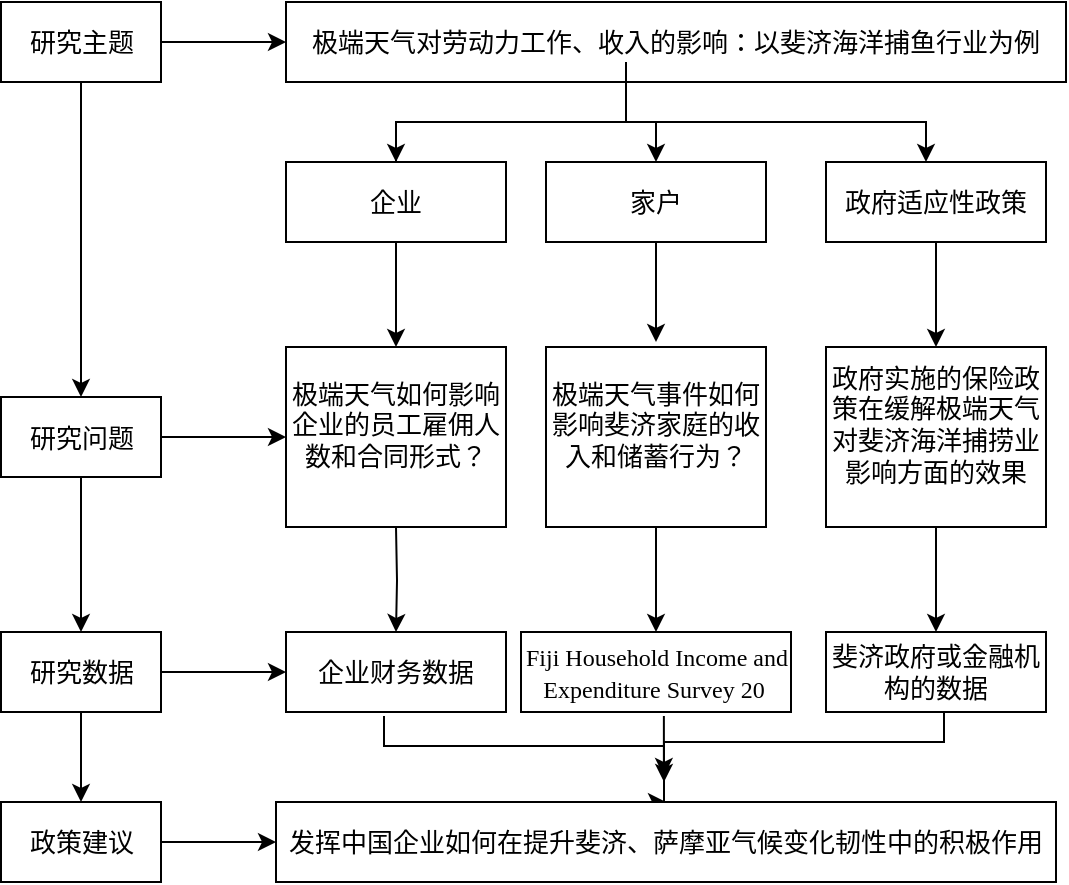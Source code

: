 <mxfile version="24.7.4">
  <diagram name="第 1 页" id="TJlREFRVbjQbi90u0qth">
    <mxGraphModel dx="794" dy="420" grid="1" gridSize="10" guides="1" tooltips="1" connect="1" arrows="1" fold="1" page="1" pageScale="1" pageWidth="827" pageHeight="1169" math="0" shadow="0">
      <root>
        <mxCell id="0" />
        <mxCell id="1" parent="0" />
        <mxCell id="6NIygA2UcwXDgmvHAig5-2" value="&lt;div&gt;极端天气对劳动力工作、收入的影响：以斐济海洋捕鱼行业为例&lt;/div&gt;" style="rounded=0;whiteSpace=wrap;html=1;fontFamily=宋体;fontSize=13;" parent="1" vertex="1">
          <mxGeometry x="380" y="40" width="390" height="40" as="geometry" />
        </mxCell>
        <mxCell id="39m7SFtXW_pnDy7DZffh-7" value="" style="edgeStyle=orthogonalEdgeStyle;rounded=0;orthogonalLoop=1;jettySize=auto;html=1;" edge="1" parent="1" source="6NIygA2UcwXDgmvHAig5-5" target="6NIygA2UcwXDgmvHAig5-24">
          <mxGeometry relative="1" as="geometry" />
        </mxCell>
        <mxCell id="6NIygA2UcwXDgmvHAig5-5" value="政府适应性政策" style="rounded=0;whiteSpace=wrap;html=1;fontFamily=宋体;fontSize=13;" parent="1" vertex="1">
          <mxGeometry x="650" y="120" width="110" height="40" as="geometry" />
        </mxCell>
        <mxCell id="6NIygA2UcwXDgmvHAig5-58" style="edgeStyle=orthogonalEdgeStyle;rounded=0;orthogonalLoop=1;jettySize=auto;html=1;fontFamily=宋体;fontSize=13;" parent="1" source="6NIygA2UcwXDgmvHAig5-10" edge="1">
          <mxGeometry relative="1" as="geometry">
            <mxPoint x="435.0" y="130" as="targetPoint" />
          </mxGeometry>
        </mxCell>
        <mxCell id="39m7SFtXW_pnDy7DZffh-3" value="" style="edgeStyle=orthogonalEdgeStyle;rounded=0;orthogonalLoop=1;jettySize=auto;html=1;" edge="1" parent="1" source="6NIygA2UcwXDgmvHAig5-10">
          <mxGeometry relative="1" as="geometry">
            <mxPoint x="435" y="212.5" as="targetPoint" />
          </mxGeometry>
        </mxCell>
        <mxCell id="6NIygA2UcwXDgmvHAig5-10" value="企业" style="rounded=0;whiteSpace=wrap;html=1;fontFamily=宋体;fontSize=13;" parent="1" vertex="1">
          <mxGeometry x="380" y="120" width="110" height="40" as="geometry" />
        </mxCell>
        <mxCell id="6NIygA2UcwXDgmvHAig5-88" style="edgeStyle=orthogonalEdgeStyle;rounded=0;orthogonalLoop=1;jettySize=auto;html=1;exitX=0.5;exitY=1;exitDx=0;exitDy=0;fontFamily=宋体;fontSize=13;" parent="1" edge="1">
          <mxGeometry relative="1" as="geometry">
            <mxPoint x="709.0" y="395" as="sourcePoint" />
            <Array as="points">
              <mxPoint x="709" y="410" />
              <mxPoint x="569" y="410" />
            </Array>
            <mxPoint x="570" y="440" as="targetPoint" />
          </mxGeometry>
        </mxCell>
        <mxCell id="6NIygA2UcwXDgmvHAig5-86" style="edgeStyle=orthogonalEdgeStyle;rounded=0;orthogonalLoop=1;jettySize=auto;html=1;exitX=0.5;exitY=1;exitDx=0;exitDy=0;fontFamily=宋体;fontSize=13;" parent="1" edge="1">
          <mxGeometry relative="1" as="geometry">
            <mxPoint x="429.0" y="397" as="sourcePoint" />
            <Array as="points">
              <mxPoint x="429" y="412" />
              <mxPoint x="569" y="412" />
            </Array>
            <mxPoint x="569" y="430" as="targetPoint" />
          </mxGeometry>
        </mxCell>
        <mxCell id="6NIygA2UcwXDgmvHAig5-63" value="" style="edgeStyle=orthogonalEdgeStyle;rounded=0;orthogonalLoop=1;jettySize=auto;html=1;fontFamily=宋体;fontSize=13;" parent="1" target="6NIygA2UcwXDgmvHAig5-50" edge="1">
          <mxGeometry relative="1" as="geometry">
            <mxPoint x="435" y="302.5" as="sourcePoint" />
          </mxGeometry>
        </mxCell>
        <mxCell id="39m7SFtXW_pnDy7DZffh-5" value="" style="edgeStyle=orthogonalEdgeStyle;rounded=0;orthogonalLoop=1;jettySize=auto;html=1;" edge="1" parent="1" source="6NIygA2UcwXDgmvHAig5-19" target="6NIygA2UcwXDgmvHAig5-49">
          <mxGeometry relative="1" as="geometry" />
        </mxCell>
        <mxCell id="6NIygA2UcwXDgmvHAig5-19" value="极端天气事件如何影响斐济家庭的收入和储蓄行为？&lt;br&gt;&lt;p style=&quot;margin-top: 0cm; margin-right: 0cm; margin-left: 22pt; text-align: justify; line-height: 150%; font-size: 13px;&quot; class=&quot;MsoListParagraph&quot;&gt;&lt;span style=&quot;font-size: 13px;&quot; lang=&quot;EN-US&quot;&gt;&lt;/span&gt;&lt;/p&gt;" style="rounded=0;whiteSpace=wrap;html=1;fontFamily=宋体;fontSize=13;" parent="1" vertex="1">
          <mxGeometry x="510" y="212.5" width="110" height="90" as="geometry" />
        </mxCell>
        <mxCell id="39m7SFtXW_pnDy7DZffh-6" value="" style="edgeStyle=orthogonalEdgeStyle;rounded=0;orthogonalLoop=1;jettySize=auto;html=1;" edge="1" parent="1" source="6NIygA2UcwXDgmvHAig5-24" target="6NIygA2UcwXDgmvHAig5-48">
          <mxGeometry relative="1" as="geometry" />
        </mxCell>
        <mxCell id="6NIygA2UcwXDgmvHAig5-24" value="政府实施的保险政策在缓解极端天气对斐济海洋捕捞业影响方面的效果&lt;br style=&quot;font-size: 13px;&quot;&gt;&lt;p class=&quot;MsoListParagraph&quot; style=&quot;margin-top: 0cm; margin-right: 0cm; margin-left: 22pt; line-height: 150%; font-size: 13px;&quot;&gt;&lt;span lang=&quot;EN-US&quot; style=&quot;font-size: 13px;&quot;&gt;&lt;/span&gt;&lt;/p&gt;" style="rounded=0;whiteSpace=wrap;html=1;align=center;fontFamily=宋体;fontSize=13;" parent="1" vertex="1">
          <mxGeometry x="650" y="212.5" width="110" height="90" as="geometry" />
        </mxCell>
        <mxCell id="6NIygA2UcwXDgmvHAig5-25" style="edgeStyle=orthogonalEdgeStyle;rounded=0;orthogonalLoop=1;jettySize=auto;html=1;exitX=0.5;exitY=1;exitDx=0;exitDy=0;fontFamily=宋体;fontSize=13;" parent="1" source="6NIygA2UcwXDgmvHAig5-10" target="6NIygA2UcwXDgmvHAig5-10" edge="1">
          <mxGeometry relative="1" as="geometry" />
        </mxCell>
        <mxCell id="6NIygA2UcwXDgmvHAig5-81" value="" style="edgeStyle=orthogonalEdgeStyle;curved=1;rounded=0;orthogonalLoop=1;jettySize=auto;html=1;fontFamily=宋体;fontSize=13;" parent="1" edge="1">
          <mxGeometry relative="1" as="geometry">
            <mxPoint x="568.941" y="397" as="sourcePoint" />
            <mxPoint x="568.941" y="427" as="targetPoint" />
          </mxGeometry>
        </mxCell>
        <mxCell id="39m7SFtXW_pnDy7DZffh-2" value="" style="edgeStyle=orthogonalEdgeStyle;rounded=0;orthogonalLoop=1;jettySize=auto;html=1;" edge="1" parent="1" source="6NIygA2UcwXDgmvHAig5-11">
          <mxGeometry relative="1" as="geometry">
            <mxPoint x="565" y="210" as="targetPoint" />
          </mxGeometry>
        </mxCell>
        <mxCell id="6NIygA2UcwXDgmvHAig5-11" value="家户" style="rounded=0;whiteSpace=wrap;html=1;fontFamily=宋体;fontSize=13;" parent="1" vertex="1">
          <mxGeometry x="510" y="120" width="110" height="40" as="geometry" />
        </mxCell>
        <mxCell id="6NIygA2UcwXDgmvHAig5-32" value="研究主题" style="rounded=0;whiteSpace=wrap;html=1;fontFamily=宋体;fontSize=13;" parent="1" vertex="1">
          <mxGeometry x="237.5" y="40" width="80" height="40" as="geometry" />
        </mxCell>
        <mxCell id="6NIygA2UcwXDgmvHAig5-34" value="" style="endArrow=classic;html=1;rounded=0;exitX=1;exitY=0.5;exitDx=0;exitDy=0;entryX=0;entryY=0.5;entryDx=0;entryDy=0;fontFamily=宋体;fontSize=13;" parent="1" source="6NIygA2UcwXDgmvHAig5-32" target="6NIygA2UcwXDgmvHAig5-2" edge="1">
          <mxGeometry width="50" height="50" relative="1" as="geometry">
            <mxPoint x="600" y="230" as="sourcePoint" />
            <mxPoint x="650" y="180" as="targetPoint" />
          </mxGeometry>
        </mxCell>
        <mxCell id="6NIygA2UcwXDgmvHAig5-39" value="" style="edgeStyle=orthogonalEdgeStyle;rounded=0;orthogonalLoop=1;jettySize=auto;html=1;fontFamily=宋体;fontSize=13;" parent="1" source="6NIygA2UcwXDgmvHAig5-35" target="6NIygA2UcwXDgmvHAig5-36" edge="1">
          <mxGeometry relative="1" as="geometry" />
        </mxCell>
        <mxCell id="6NIygA2UcwXDgmvHAig5-62" value="" style="edgeStyle=orthogonalEdgeStyle;rounded=0;orthogonalLoop=1;jettySize=auto;html=1;fontFamily=宋体;fontSize=13;" parent="1" source="6NIygA2UcwXDgmvHAig5-35" edge="1">
          <mxGeometry relative="1" as="geometry">
            <mxPoint x="380" y="257.5" as="targetPoint" />
          </mxGeometry>
        </mxCell>
        <mxCell id="6NIygA2UcwXDgmvHAig5-35" value="研究问题" style="rounded=0;whiteSpace=wrap;html=1;fontFamily=宋体;fontSize=13;" parent="1" vertex="1">
          <mxGeometry x="237.5" y="237.5" width="80" height="40" as="geometry" />
        </mxCell>
        <mxCell id="6NIygA2UcwXDgmvHAig5-40" value="" style="edgeStyle=orthogonalEdgeStyle;rounded=0;orthogonalLoop=1;jettySize=auto;html=1;fontFamily=宋体;fontSize=13;" parent="1" source="6NIygA2UcwXDgmvHAig5-36" target="6NIygA2UcwXDgmvHAig5-37" edge="1">
          <mxGeometry relative="1" as="geometry" />
        </mxCell>
        <mxCell id="6NIygA2UcwXDgmvHAig5-76" value="" style="edgeStyle=orthogonalEdgeStyle;curved=1;rounded=0;orthogonalLoop=1;jettySize=auto;html=1;fontFamily=宋体;fontSize=13;" parent="1" source="6NIygA2UcwXDgmvHAig5-36" target="6NIygA2UcwXDgmvHAig5-50" edge="1">
          <mxGeometry relative="1" as="geometry" />
        </mxCell>
        <mxCell id="6NIygA2UcwXDgmvHAig5-36" value="研究数据" style="rounded=0;whiteSpace=wrap;html=1;fontFamily=宋体;fontSize=13;" parent="1" vertex="1">
          <mxGeometry x="237.5" y="355" width="80" height="40" as="geometry" />
        </mxCell>
        <mxCell id="6NIygA2UcwXDgmvHAig5-84" value="" style="edgeStyle=orthogonalEdgeStyle;curved=1;rounded=0;orthogonalLoop=1;jettySize=auto;html=1;fontFamily=宋体;fontSize=13;" parent="1" source="6NIygA2UcwXDgmvHAig5-37" target="6NIygA2UcwXDgmvHAig5-82" edge="1">
          <mxGeometry relative="1" as="geometry" />
        </mxCell>
        <mxCell id="6NIygA2UcwXDgmvHAig5-37" value="政策建议" style="rounded=0;whiteSpace=wrap;html=1;fontFamily=宋体;fontSize=13;" parent="1" vertex="1">
          <mxGeometry x="237.5" y="440" width="80" height="40" as="geometry" />
        </mxCell>
        <mxCell id="6NIygA2UcwXDgmvHAig5-38" value="" style="endArrow=classic;html=1;rounded=0;exitX=0.5;exitY=1;exitDx=0;exitDy=0;entryX=0.5;entryY=0;entryDx=0;entryDy=0;fontFamily=宋体;fontSize=13;" parent="1" source="6NIygA2UcwXDgmvHAig5-32" target="6NIygA2UcwXDgmvHAig5-35" edge="1">
          <mxGeometry width="50" height="50" relative="1" as="geometry">
            <mxPoint x="600" y="230" as="sourcePoint" />
            <mxPoint x="650" y="180" as="targetPoint" />
          </mxGeometry>
        </mxCell>
        <mxCell id="6NIygA2UcwXDgmvHAig5-45" value="" style="endArrow=classic;html=1;rounded=0;exitX=0.5;exitY=1;exitDx=0;exitDy=0;entryX=0.5;entryY=0;entryDx=0;entryDy=0;edgeStyle=orthogonalEdgeStyle;fontFamily=宋体;fontSize=13;" parent="1" source="6NIygA2UcwXDgmvHAig5-2" target="6NIygA2UcwXDgmvHAig5-10" edge="1">
          <mxGeometry width="50" height="50" relative="1" as="geometry">
            <mxPoint x="585" y="90" as="sourcePoint" />
            <mxPoint x="585" y="140" as="targetPoint" />
            <Array as="points">
              <mxPoint x="550" y="80" />
              <mxPoint x="550" y="100" />
              <mxPoint x="435" y="100" />
            </Array>
          </mxGeometry>
        </mxCell>
        <mxCell id="6NIygA2UcwXDgmvHAig5-46" value="" style="endArrow=classic;html=1;rounded=0;exitX=0.5;exitY=1;exitDx=0;exitDy=0;entryX=0.5;entryY=0;entryDx=0;entryDy=0;edgeStyle=orthogonalEdgeStyle;fontFamily=宋体;fontSize=13;" parent="1" source="6NIygA2UcwXDgmvHAig5-2" target="6NIygA2UcwXDgmvHAig5-11" edge="1">
          <mxGeometry width="50" height="50" relative="1" as="geometry">
            <mxPoint x="585" y="90" as="sourcePoint" />
            <mxPoint x="445" y="140" as="targetPoint" />
            <Array as="points">
              <mxPoint x="550" y="80" />
              <mxPoint x="550" y="100" />
              <mxPoint x="565" y="100" />
            </Array>
          </mxGeometry>
        </mxCell>
        <mxCell id="6NIygA2UcwXDgmvHAig5-48" value="斐济政府或金融机构的数据" style="rounded=0;whiteSpace=wrap;html=1;fontFamily=宋体;fontSize=13;" parent="1" vertex="1">
          <mxGeometry x="650" y="355" width="110" height="40" as="geometry" />
        </mxCell>
        <mxCell id="6NIygA2UcwXDgmvHAig5-49" value="&lt;font style=&quot;font-size: 12px;&quot; face=&quot;Times New Roman&quot;&gt;Fiji Household Income and Expenditure Survey 20&amp;nbsp;&lt;/font&gt;" style="rounded=0;whiteSpace=wrap;html=1;fontFamily=宋体;fontSize=13;" parent="1" vertex="1">
          <mxGeometry x="497.5" y="355" width="135" height="40" as="geometry" />
        </mxCell>
        <mxCell id="6NIygA2UcwXDgmvHAig5-50" value="企业财务数据" style="rounded=0;whiteSpace=wrap;html=1;fontFamily=宋体;fontSize=13;" parent="1" vertex="1">
          <mxGeometry x="380" y="355" width="110" height="40" as="geometry" />
        </mxCell>
        <mxCell id="6NIygA2UcwXDgmvHAig5-82" value="发挥中国企业如何在提升斐济、萨摩亚气候变化韧性中的积极作用" style="whiteSpace=wrap;html=1;rounded=0;fontFamily=宋体;fontSize=13;" parent="1" vertex="1">
          <mxGeometry x="375" y="440" width="390" height="40" as="geometry" />
        </mxCell>
        <mxCell id="39m7SFtXW_pnDy7DZffh-1" value="" style="endArrow=classic;html=1;rounded=0;edgeStyle=orthogonalEdgeStyle;fontFamily=宋体;fontSize=13;" edge="1" parent="1">
          <mxGeometry width="50" height="50" relative="1" as="geometry">
            <mxPoint x="550" y="70" as="sourcePoint" />
            <mxPoint x="700" y="120" as="targetPoint" />
            <Array as="points">
              <mxPoint x="550" y="100" />
              <mxPoint x="700" y="100" />
            </Array>
          </mxGeometry>
        </mxCell>
        <mxCell id="39m7SFtXW_pnDy7DZffh-4" value="极端天气如何影响企业的员工雇佣人数和合同形式？&lt;br&gt;&lt;p style=&quot;margin-top: 0cm; margin-right: 0cm; margin-left: 22pt; text-align: justify; line-height: 150%; font-size: 13px;&quot; class=&quot;MsoListParagraph&quot;&gt;&lt;span style=&quot;font-size: 13px;&quot; lang=&quot;EN-US&quot;&gt;&lt;/span&gt;&lt;/p&gt;" style="rounded=0;whiteSpace=wrap;html=1;fontFamily=宋体;fontSize=13;" vertex="1" parent="1">
          <mxGeometry x="380" y="212.5" width="110" height="90" as="geometry" />
        </mxCell>
      </root>
    </mxGraphModel>
  </diagram>
</mxfile>
